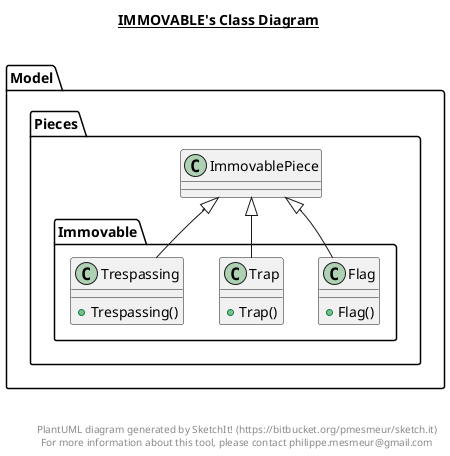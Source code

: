 @startuml

title __IMMOVABLE's Class Diagram__\n

  namespace Model.Pieces {
    namespace Immovable {
      class Model.Pieces.Immovable.Flag {
          + Flag()
      }
    }
  }
  

  namespace Model.Pieces {
    namespace Immovable {
      class Model.Pieces.Immovable.Trap {
          + Trap()
      }
    }
  }
  

  namespace Model.Pieces {
    namespace Immovable {
      class Model.Pieces.Immovable.Trespassing {
          + Trespassing()
      }
    }
  }
  

  Model.Pieces.Immovable.Flag -up-|> Model.Pieces.ImmovablePiece
  Model.Pieces.Immovable.Trap -up-|> Model.Pieces.ImmovablePiece
  Model.Pieces.Immovable.Trespassing -up-|> Model.Pieces.ImmovablePiece


right footer


PlantUML diagram generated by SketchIt! (https://bitbucket.org/pmesmeur/sketch.it)
For more information about this tool, please contact philippe.mesmeur@gmail.com
endfooter

@enduml
